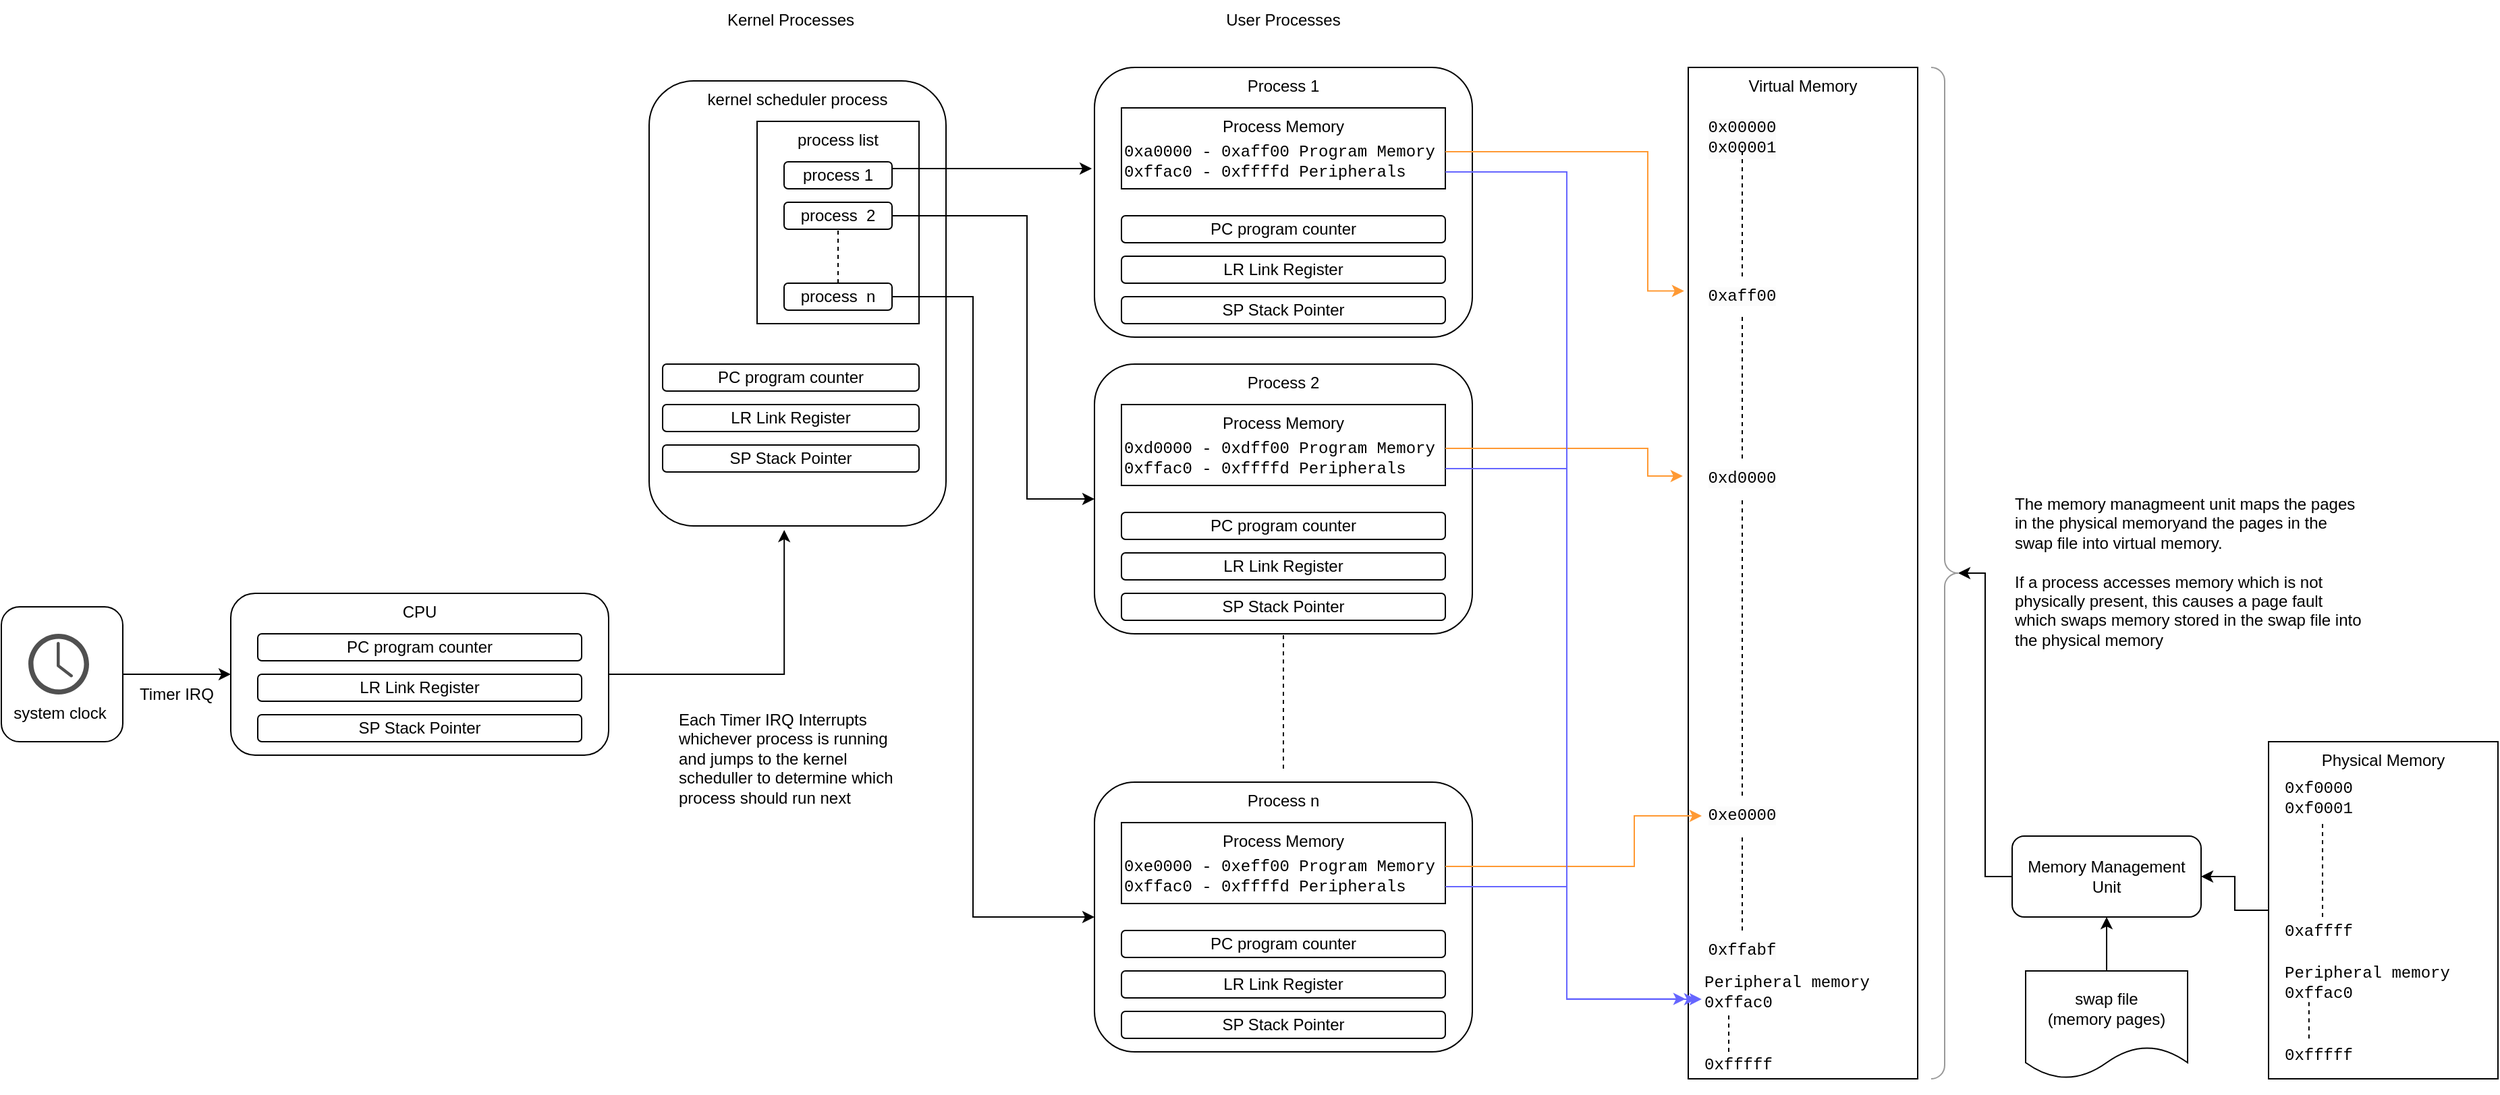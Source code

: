 <mxfile version="24.7.17">
  <diagram name="Page-1" id="zYHR-o1ACghAhOg8VMQh">
    <mxGraphModel dx="1434" dy="836" grid="1" gridSize="10" guides="1" tooltips="1" connect="1" arrows="1" fold="1" page="1" pageScale="1" pageWidth="2339" pageHeight="3300" math="0" shadow="0">
      <root>
        <mxCell id="0" />
        <mxCell id="1" parent="0" />
        <mxCell id="r9QmBJwEoFi95uxMMXEV-9" value="" style="group" parent="1" vertex="1" connectable="0">
          <mxGeometry x="850" y="140" width="280" height="200" as="geometry" />
        </mxCell>
        <mxCell id="r9QmBJwEoFi95uxMMXEV-1" value="Process 1" style="rounded=1;whiteSpace=wrap;html=1;verticalAlign=top;" parent="r9QmBJwEoFi95uxMMXEV-9" vertex="1">
          <mxGeometry width="280" height="200" as="geometry" />
        </mxCell>
        <mxCell id="r9QmBJwEoFi95uxMMXEV-4" value="PC program counter" style="rounded=1;whiteSpace=wrap;html=1;" parent="r9QmBJwEoFi95uxMMXEV-9" vertex="1">
          <mxGeometry x="20" y="110" width="240" height="20" as="geometry" />
        </mxCell>
        <mxCell id="r9QmBJwEoFi95uxMMXEV-5" value="SP Stack Pointer" style="rounded=1;whiteSpace=wrap;html=1;" parent="r9QmBJwEoFi95uxMMXEV-9" vertex="1">
          <mxGeometry x="20" y="170" width="240" height="20" as="geometry" />
        </mxCell>
        <mxCell id="r9QmBJwEoFi95uxMMXEV-6" value="LR Link Register" style="rounded=1;whiteSpace=wrap;html=1;" parent="r9QmBJwEoFi95uxMMXEV-9" vertex="1">
          <mxGeometry x="20" y="140" width="240" height="20" as="geometry" />
        </mxCell>
        <mxCell id="r9QmBJwEoFi95uxMMXEV-8" value="" style="group" parent="r9QmBJwEoFi95uxMMXEV-9" vertex="1" connectable="0">
          <mxGeometry x="20" y="30" width="240" height="60" as="geometry" />
        </mxCell>
        <mxCell id="r9QmBJwEoFi95uxMMXEV-7" value="Process Memory" style="rounded=0;whiteSpace=wrap;html=1;align=center;verticalAlign=top;" parent="r9QmBJwEoFi95uxMMXEV-8" vertex="1">
          <mxGeometry width="240" height="60" as="geometry" />
        </mxCell>
        <mxCell id="r9QmBJwEoFi95uxMMXEV-3" value="&lt;div&gt;0xa0000 - 0xaff00 Program Memory&lt;/div&gt;0xffac0 - 0xffffd Peripherals" style="text;html=1;align=left;verticalAlign=middle;whiteSpace=wrap;rounded=0;fontFamily=Courier New;" parent="r9QmBJwEoFi95uxMMXEV-8" vertex="1">
          <mxGeometry y="25" width="240" height="30" as="geometry" />
        </mxCell>
        <mxCell id="r9QmBJwEoFi95uxMMXEV-10" value="" style="group" parent="1" vertex="1" connectable="0">
          <mxGeometry x="850" y="360" width="280" height="200" as="geometry" />
        </mxCell>
        <mxCell id="r9QmBJwEoFi95uxMMXEV-11" value="Process 2" style="rounded=1;whiteSpace=wrap;html=1;verticalAlign=top;" parent="r9QmBJwEoFi95uxMMXEV-10" vertex="1">
          <mxGeometry width="280" height="200" as="geometry" />
        </mxCell>
        <mxCell id="r9QmBJwEoFi95uxMMXEV-12" value="PC program counter" style="rounded=1;whiteSpace=wrap;html=1;" parent="r9QmBJwEoFi95uxMMXEV-10" vertex="1">
          <mxGeometry x="20" y="110" width="240" height="20" as="geometry" />
        </mxCell>
        <mxCell id="r9QmBJwEoFi95uxMMXEV-13" value="SP Stack Pointer" style="rounded=1;whiteSpace=wrap;html=1;" parent="r9QmBJwEoFi95uxMMXEV-10" vertex="1">
          <mxGeometry x="20" y="170" width="240" height="20" as="geometry" />
        </mxCell>
        <mxCell id="r9QmBJwEoFi95uxMMXEV-14" value="LR Link Register" style="rounded=1;whiteSpace=wrap;html=1;" parent="r9QmBJwEoFi95uxMMXEV-10" vertex="1">
          <mxGeometry x="20" y="140" width="240" height="20" as="geometry" />
        </mxCell>
        <mxCell id="r9QmBJwEoFi95uxMMXEV-15" value="" style="group" parent="r9QmBJwEoFi95uxMMXEV-10" vertex="1" connectable="0">
          <mxGeometry x="20" y="30" width="240" height="60" as="geometry" />
        </mxCell>
        <mxCell id="r9QmBJwEoFi95uxMMXEV-16" value="Process Memory" style="rounded=0;whiteSpace=wrap;html=1;align=center;verticalAlign=top;" parent="r9QmBJwEoFi95uxMMXEV-15" vertex="1">
          <mxGeometry width="240" height="60" as="geometry" />
        </mxCell>
        <mxCell id="r9QmBJwEoFi95uxMMXEV-17" value="&lt;div&gt;0xd0000 - 0xdff00 Program Memory&lt;/div&gt;0xffac0 - 0xffffd Peripherals" style="text;html=1;align=left;verticalAlign=middle;whiteSpace=wrap;rounded=0;fontFamily=Courier New;" parent="r9QmBJwEoFi95uxMMXEV-15" vertex="1">
          <mxGeometry y="25" width="240" height="30" as="geometry" />
        </mxCell>
        <mxCell id="r9QmBJwEoFi95uxMMXEV-19" value="" style="group" parent="1" vertex="1" connectable="0">
          <mxGeometry x="850" y="670" width="280" height="200" as="geometry" />
        </mxCell>
        <mxCell id="r9QmBJwEoFi95uxMMXEV-20" value="Process n" style="rounded=1;whiteSpace=wrap;html=1;verticalAlign=top;" parent="r9QmBJwEoFi95uxMMXEV-19" vertex="1">
          <mxGeometry width="280" height="200" as="geometry" />
        </mxCell>
        <mxCell id="r9QmBJwEoFi95uxMMXEV-21" value="PC program counter" style="rounded=1;whiteSpace=wrap;html=1;" parent="r9QmBJwEoFi95uxMMXEV-19" vertex="1">
          <mxGeometry x="20" y="110" width="240" height="20" as="geometry" />
        </mxCell>
        <mxCell id="r9QmBJwEoFi95uxMMXEV-22" value="SP Stack Pointer" style="rounded=1;whiteSpace=wrap;html=1;" parent="r9QmBJwEoFi95uxMMXEV-19" vertex="1">
          <mxGeometry x="20" y="170" width="240" height="20" as="geometry" />
        </mxCell>
        <mxCell id="r9QmBJwEoFi95uxMMXEV-23" value="LR Link Register" style="rounded=1;whiteSpace=wrap;html=1;" parent="r9QmBJwEoFi95uxMMXEV-19" vertex="1">
          <mxGeometry x="20" y="140" width="240" height="20" as="geometry" />
        </mxCell>
        <mxCell id="r9QmBJwEoFi95uxMMXEV-24" value="" style="group" parent="r9QmBJwEoFi95uxMMXEV-19" vertex="1" connectable="0">
          <mxGeometry x="20" y="30" width="240" height="60" as="geometry" />
        </mxCell>
        <mxCell id="r9QmBJwEoFi95uxMMXEV-25" value="Process Memory" style="rounded=0;whiteSpace=wrap;html=1;align=center;verticalAlign=top;" parent="r9QmBJwEoFi95uxMMXEV-24" vertex="1">
          <mxGeometry width="240" height="60" as="geometry" />
        </mxCell>
        <mxCell id="r9QmBJwEoFi95uxMMXEV-26" value="&lt;div&gt;0xe0000 - 0xeff00 Program Memory&lt;/div&gt;0xffac0 - 0xffffd Peripherals" style="text;html=1;align=left;verticalAlign=middle;whiteSpace=wrap;rounded=0;fontFamily=Courier New;" parent="r9QmBJwEoFi95uxMMXEV-24" vertex="1">
          <mxGeometry y="25" width="240" height="30" as="geometry" />
        </mxCell>
        <mxCell id="r9QmBJwEoFi95uxMMXEV-27" value="" style="endArrow=none;dashed=1;html=1;rounded=0;" parent="1" edge="1">
          <mxGeometry width="50" height="50" relative="1" as="geometry">
            <mxPoint x="990" y="660" as="sourcePoint" />
            <mxPoint x="990" y="560" as="targetPoint" />
          </mxGeometry>
        </mxCell>
        <mxCell id="r9QmBJwEoFi95uxMMXEV-29" value="kernel scheduler process" style="rounded=1;whiteSpace=wrap;html=1;verticalAlign=top;" parent="1" vertex="1">
          <mxGeometry x="520" y="150" width="220" height="330" as="geometry" />
        </mxCell>
        <mxCell id="r9QmBJwEoFi95uxMMXEV-30" value="process list" style="rounded=0;whiteSpace=wrap;html=1;verticalAlign=top;" parent="1" vertex="1">
          <mxGeometry x="600" y="180" width="120" height="150" as="geometry" />
        </mxCell>
        <mxCell id="r9QmBJwEoFi95uxMMXEV-31" value="process 1" style="rounded=1;whiteSpace=wrap;html=1;" parent="1" vertex="1">
          <mxGeometry x="620" y="210" width="80" height="20" as="geometry" />
        </mxCell>
        <mxCell id="r9QmBJwEoFi95uxMMXEV-51" style="edgeStyle=orthogonalEdgeStyle;rounded=0;orthogonalLoop=1;jettySize=auto;html=1;exitX=1;exitY=0.5;exitDx=0;exitDy=0;entryX=0;entryY=0.5;entryDx=0;entryDy=0;" parent="1" source="r9QmBJwEoFi95uxMMXEV-32" target="r9QmBJwEoFi95uxMMXEV-11" edge="1">
          <mxGeometry relative="1" as="geometry">
            <Array as="points">
              <mxPoint x="800" y="250" />
              <mxPoint x="800" y="460" />
            </Array>
          </mxGeometry>
        </mxCell>
        <mxCell id="r9QmBJwEoFi95uxMMXEV-32" value="process&amp;nbsp; 2" style="rounded=1;whiteSpace=wrap;html=1;" parent="1" vertex="1">
          <mxGeometry x="620" y="240" width="80" height="20" as="geometry" />
        </mxCell>
        <mxCell id="r9QmBJwEoFi95uxMMXEV-52" style="edgeStyle=orthogonalEdgeStyle;rounded=0;orthogonalLoop=1;jettySize=auto;html=1;exitX=1;exitY=0.5;exitDx=0;exitDy=0;entryX=0;entryY=0.5;entryDx=0;entryDy=0;" parent="1" source="r9QmBJwEoFi95uxMMXEV-33" target="r9QmBJwEoFi95uxMMXEV-20" edge="1">
          <mxGeometry relative="1" as="geometry">
            <Array as="points">
              <mxPoint x="760" y="310" />
              <mxPoint x="760" y="770" />
            </Array>
          </mxGeometry>
        </mxCell>
        <mxCell id="r9QmBJwEoFi95uxMMXEV-33" value="process&amp;nbsp; n" style="rounded=1;whiteSpace=wrap;html=1;" parent="1" vertex="1">
          <mxGeometry x="620" y="300" width="80" height="20" as="geometry" />
        </mxCell>
        <mxCell id="r9QmBJwEoFi95uxMMXEV-34" value="" style="endArrow=none;dashed=1;html=1;rounded=0;entryX=0.5;entryY=1;entryDx=0;entryDy=0;exitX=0.5;exitY=0;exitDx=0;exitDy=0;" parent="1" source="r9QmBJwEoFi95uxMMXEV-33" target="r9QmBJwEoFi95uxMMXEV-32" edge="1">
          <mxGeometry width="50" height="50" relative="1" as="geometry">
            <mxPoint x="980" y="340" as="sourcePoint" />
            <mxPoint x="1030" y="290" as="targetPoint" />
            <Array as="points" />
          </mxGeometry>
        </mxCell>
        <mxCell id="r9QmBJwEoFi95uxMMXEV-39" value="" style="group" parent="1" vertex="1" connectable="0">
          <mxGeometry x="210" y="530" width="280" height="120" as="geometry" />
        </mxCell>
        <mxCell id="r9QmBJwEoFi95uxMMXEV-35" value="CPU" style="rounded=1;whiteSpace=wrap;html=1;verticalAlign=top;" parent="r9QmBJwEoFi95uxMMXEV-39" vertex="1">
          <mxGeometry width="280" height="120" as="geometry" />
        </mxCell>
        <mxCell id="r9QmBJwEoFi95uxMMXEV-36" value="PC program counter" style="rounded=1;whiteSpace=wrap;html=1;" parent="r9QmBJwEoFi95uxMMXEV-39" vertex="1">
          <mxGeometry x="20" y="30" width="240" height="20" as="geometry" />
        </mxCell>
        <mxCell id="r9QmBJwEoFi95uxMMXEV-37" value="SP Stack Pointer" style="rounded=1;whiteSpace=wrap;html=1;" parent="r9QmBJwEoFi95uxMMXEV-39" vertex="1">
          <mxGeometry x="20" y="90" width="240" height="20" as="geometry" />
        </mxCell>
        <mxCell id="r9QmBJwEoFi95uxMMXEV-38" value="LR Link Register" style="rounded=1;whiteSpace=wrap;html=1;" parent="r9QmBJwEoFi95uxMMXEV-39" vertex="1">
          <mxGeometry x="20" y="60" width="240" height="20" as="geometry" />
        </mxCell>
        <mxCell id="r9QmBJwEoFi95uxMMXEV-43" value="" style="group" parent="1" vertex="1" connectable="0">
          <mxGeometry x="40" y="540" width="90" height="100" as="geometry" />
        </mxCell>
        <mxCell id="r9QmBJwEoFi95uxMMXEV-42" value="" style="rounded=1;whiteSpace=wrap;html=1;" parent="r9QmBJwEoFi95uxMMXEV-43" vertex="1">
          <mxGeometry width="90" height="100" as="geometry" />
        </mxCell>
        <mxCell id="r9QmBJwEoFi95uxMMXEV-40" value="system clock" style="sketch=0;pointerEvents=1;shadow=0;dashed=0;html=1;strokeColor=none;fillColor=#505050;labelPosition=center;verticalLabelPosition=bottom;verticalAlign=top;outlineConnect=0;align=center;shape=mxgraph.office.concepts.clock;" parent="r9QmBJwEoFi95uxMMXEV-43" vertex="1">
          <mxGeometry x="20" y="20" width="45" height="45" as="geometry" />
        </mxCell>
        <mxCell id="r9QmBJwEoFi95uxMMXEV-45" style="edgeStyle=orthogonalEdgeStyle;rounded=0;orthogonalLoop=1;jettySize=auto;html=1;exitX=1;exitY=0.5;exitDx=0;exitDy=0;" parent="1" source="r9QmBJwEoFi95uxMMXEV-42" target="r9QmBJwEoFi95uxMMXEV-35" edge="1">
          <mxGeometry relative="1" as="geometry" />
        </mxCell>
        <mxCell id="r9QmBJwEoFi95uxMMXEV-46" value="Timer IRQ" style="text;html=1;align=center;verticalAlign=middle;whiteSpace=wrap;rounded=0;" parent="1" vertex="1">
          <mxGeometry x="140" y="590" width="60" height="30" as="geometry" />
        </mxCell>
        <mxCell id="r9QmBJwEoFi95uxMMXEV-47" value="PC program counter" style="rounded=1;whiteSpace=wrap;html=1;" parent="1" vertex="1">
          <mxGeometry x="530" y="360" width="190" height="20" as="geometry" />
        </mxCell>
        <mxCell id="r9QmBJwEoFi95uxMMXEV-48" value="SP Stack Pointer" style="rounded=1;whiteSpace=wrap;html=1;" parent="1" vertex="1">
          <mxGeometry x="530" y="420" width="190" height="20" as="geometry" />
        </mxCell>
        <mxCell id="r9QmBJwEoFi95uxMMXEV-49" value="LR Link Register" style="rounded=1;whiteSpace=wrap;html=1;" parent="1" vertex="1">
          <mxGeometry x="530" y="390" width="190" height="20" as="geometry" />
        </mxCell>
        <mxCell id="r9QmBJwEoFi95uxMMXEV-50" style="edgeStyle=orthogonalEdgeStyle;rounded=0;orthogonalLoop=1;jettySize=auto;html=1;exitX=1;exitY=0.25;exitDx=0;exitDy=0;entryX=-0.007;entryY=0.375;entryDx=0;entryDy=0;entryPerimeter=0;" parent="1" source="r9QmBJwEoFi95uxMMXEV-31" target="r9QmBJwEoFi95uxMMXEV-1" edge="1">
          <mxGeometry relative="1" as="geometry" />
        </mxCell>
        <mxCell id="r9QmBJwEoFi95uxMMXEV-53" style="edgeStyle=orthogonalEdgeStyle;rounded=0;orthogonalLoop=1;jettySize=auto;html=1;entryX=0.455;entryY=1.009;entryDx=0;entryDy=0;entryPerimeter=0;" parent="1" source="r9QmBJwEoFi95uxMMXEV-35" target="r9QmBJwEoFi95uxMMXEV-29" edge="1">
          <mxGeometry relative="1" as="geometry" />
        </mxCell>
        <mxCell id="r9QmBJwEoFi95uxMMXEV-54" value="Each Timer IRQ Interrupts whichever process is running and jumps to the kernel scheduller to determine which process should run next" style="text;html=1;align=left;verticalAlign=top;whiteSpace=wrap;rounded=0;" parent="1" vertex="1">
          <mxGeometry x="540" y="610" width="170" height="120" as="geometry" />
        </mxCell>
        <mxCell id="r9QmBJwEoFi95uxMMXEV-95" style="edgeStyle=orthogonalEdgeStyle;rounded=0;orthogonalLoop=1;jettySize=auto;html=1;" parent="1" source="r9QmBJwEoFi95uxMMXEV-73" target="r9QmBJwEoFi95uxMMXEV-93" edge="1">
          <mxGeometry relative="1" as="geometry" />
        </mxCell>
        <mxCell id="r9QmBJwEoFi95uxMMXEV-73" value="Memory Management Unit" style="rounded=1;whiteSpace=wrap;html=1;" parent="1" vertex="1">
          <mxGeometry x="1530" y="710" width="140" height="60" as="geometry" />
        </mxCell>
        <mxCell id="r9QmBJwEoFi95uxMMXEV-96" style="edgeStyle=orthogonalEdgeStyle;rounded=0;orthogonalLoop=1;jettySize=auto;html=1;entryX=0.5;entryY=1;entryDx=0;entryDy=0;" parent="1" source="r9QmBJwEoFi95uxMMXEV-74" target="r9QmBJwEoFi95uxMMXEV-73" edge="1">
          <mxGeometry relative="1" as="geometry" />
        </mxCell>
        <mxCell id="r9QmBJwEoFi95uxMMXEV-74" value="swap file&lt;div&gt;(memory pages)&lt;/div&gt;" style="shape=document;whiteSpace=wrap;html=1;boundedLbl=1;" parent="1" vertex="1">
          <mxGeometry x="1540" y="810" width="120" height="80" as="geometry" />
        </mxCell>
        <mxCell id="r9QmBJwEoFi95uxMMXEV-75" style="edgeStyle=orthogonalEdgeStyle;rounded=0;orthogonalLoop=1;jettySize=auto;html=1;entryX=-0.018;entryY=0.221;entryDx=0;entryDy=0;entryPerimeter=0;exitX=1;exitY=0.25;exitDx=0;exitDy=0;strokeColor=#FF9933;" parent="1" source="r9QmBJwEoFi95uxMMXEV-3" target="r9QmBJwEoFi95uxMMXEV-56" edge="1">
          <mxGeometry relative="1" as="geometry">
            <Array as="points">
              <mxPoint x="1260" y="203" />
              <mxPoint x="1260" y="306" />
            </Array>
          </mxGeometry>
        </mxCell>
        <mxCell id="r9QmBJwEoFi95uxMMXEV-77" style="edgeStyle=orthogonalEdgeStyle;rounded=0;orthogonalLoop=1;jettySize=auto;html=1;exitX=1;exitY=0.25;exitDx=0;exitDy=0;entryX=-0.024;entryY=0.404;entryDx=0;entryDy=0;entryPerimeter=0;strokeColor=#FF9933;" parent="1" source="r9QmBJwEoFi95uxMMXEV-17" target="r9QmBJwEoFi95uxMMXEV-56" edge="1">
          <mxGeometry relative="1" as="geometry">
            <Array as="points">
              <mxPoint x="1260" y="423" />
              <mxPoint x="1260" y="443" />
            </Array>
          </mxGeometry>
        </mxCell>
        <mxCell id="r9QmBJwEoFi95uxMMXEV-56" value="Virtual Memory" style="rounded=0;whiteSpace=wrap;html=1;verticalAlign=top;" parent="1" vertex="1">
          <mxGeometry x="1290" y="140" width="170" height="750" as="geometry" />
        </mxCell>
        <mxCell id="r9QmBJwEoFi95uxMMXEV-57" value="&lt;div&gt;&lt;div&gt;&lt;div&gt;&lt;div&gt;&lt;span style=&quot;font-family: &amp;quot;Courier New&amp;quot;; background-color: initial;&quot;&gt;Peripheral memory&lt;/span&gt;&lt;br&gt;&lt;/div&gt;&lt;/div&gt;&lt;div&gt;&lt;font face=&quot;Courier New&quot;&gt;0xffac0&lt;/font&gt;&lt;/div&gt;&lt;div&gt;&lt;br&gt;&lt;/div&gt;&lt;/div&gt;&lt;div&gt;&lt;font face=&quot;Courier New&quot;&gt;&lt;br&gt;&lt;/font&gt;&lt;/div&gt;&lt;div&gt;&lt;font face=&quot;Courier New&quot;&gt;0xfffff&lt;/font&gt;&lt;/div&gt;&lt;div&gt;&lt;br&gt;&lt;/div&gt;&lt;/div&gt;" style="text;html=1;align=left;verticalAlign=top;whiteSpace=wrap;rounded=0;" parent="1" vertex="1">
          <mxGeometry x="1300" y="804" width="150" height="76" as="geometry" />
        </mxCell>
        <mxCell id="r9QmBJwEoFi95uxMMXEV-61" value="" style="endArrow=none;dashed=1;html=1;rounded=0;" parent="1" edge="1">
          <mxGeometry width="50" height="50" relative="1" as="geometry">
            <mxPoint x="1320" y="870" as="sourcePoint" />
            <mxPoint x="1320" y="840" as="targetPoint" />
            <Array as="points">
              <mxPoint x="1320" y="870" />
            </Array>
          </mxGeometry>
        </mxCell>
        <mxCell id="r9QmBJwEoFi95uxMMXEV-79" value="&lt;span style=&quot;forced-color-adjust: none; color: rgb(0, 0, 0); font-size: 12px; font-style: normal; font-variant-ligatures: normal; font-variant-caps: normal; font-weight: 400; letter-spacing: normal; orphans: 2; text-align: left; text-indent: 0px; text-transform: none; widows: 2; word-spacing: 0px; -webkit-text-stroke-width: 0px; white-space: normal; background-color: rgb(251, 251, 251); text-decoration-thickness: initial; text-decoration-style: initial; text-decoration-color: initial; font-family: &amp;quot;Courier New&amp;quot;;&quot;&gt;0x00000&lt;/span&gt;&lt;div style=&quot;forced-color-adjust: none; color: rgb(0, 0, 0); font-family: Helvetica; font-size: 12px; font-style: normal; font-variant-ligatures: normal; font-variant-caps: normal; font-weight: 400; letter-spacing: normal; orphans: 2; text-align: left; text-indent: 0px; text-transform: none; widows: 2; word-spacing: 0px; -webkit-text-stroke-width: 0px; white-space: normal; background-color: rgb(251, 251, 251); text-decoration-thickness: initial; text-decoration-style: initial; text-decoration-color: initial;&quot;&gt;&lt;div style=&quot;forced-color-adjust: none;&quot;&gt;&lt;font style=&quot;forced-color-adjust: none;&quot; face=&quot;Courier New&quot;&gt;0x00001&lt;/font&gt;&lt;/div&gt;&lt;/div&gt;&lt;div&gt;&lt;br/&gt;&lt;/div&gt;" style="text;html=1;align=center;verticalAlign=top;whiteSpace=wrap;rounded=0;" parent="1" vertex="1">
          <mxGeometry x="1300" y="170" width="60" height="30" as="geometry" />
        </mxCell>
        <mxCell id="r9QmBJwEoFi95uxMMXEV-80" value="&lt;span style=&quot;forced-color-adjust: none; color: rgb(0, 0, 0); font-size: 12px; font-style: normal; font-variant-ligatures: normal; font-variant-caps: normal; font-weight: 400; letter-spacing: normal; orphans: 2; text-align: left; text-indent: 0px; text-transform: none; widows: 2; word-spacing: 0px; -webkit-text-stroke-width: 0px; white-space: normal; background-color: rgb(251, 251, 251); text-decoration-thickness: initial; text-decoration-style: initial; text-decoration-color: initial; font-family: &amp;quot;Courier New&amp;quot;;&quot;&gt;0xaff00&lt;/span&gt;&lt;div&gt;&lt;br&gt;&lt;/div&gt;" style="text;html=1;align=center;verticalAlign=top;whiteSpace=wrap;rounded=0;" parent="1" vertex="1">
          <mxGeometry x="1300" y="295" width="60" height="30" as="geometry" />
        </mxCell>
        <mxCell id="r9QmBJwEoFi95uxMMXEV-81" value="&lt;span style=&quot;forced-color-adjust: none; color: rgb(0, 0, 0); font-size: 12px; font-style: normal; font-variant-ligatures: normal; font-variant-caps: normal; font-weight: 400; letter-spacing: normal; orphans: 2; text-align: left; text-indent: 0px; text-transform: none; widows: 2; word-spacing: 0px; -webkit-text-stroke-width: 0px; white-space: normal; background-color: rgb(251, 251, 251); text-decoration-thickness: initial; text-decoration-style: initial; text-decoration-color: initial; font-family: &amp;quot;Courier New&amp;quot;;&quot;&gt;0xd0000&lt;/span&gt;&lt;div&gt;&lt;br&gt;&lt;/div&gt;" style="text;html=1;align=center;verticalAlign=top;whiteSpace=wrap;rounded=0;" parent="1" vertex="1">
          <mxGeometry x="1300" y="430" width="60" height="30" as="geometry" />
        </mxCell>
        <mxCell id="r9QmBJwEoFi95uxMMXEV-82" value="&lt;span style=&quot;forced-color-adjust: none; color: rgb(0, 0, 0); font-size: 12px; font-style: normal; font-variant-ligatures: normal; font-variant-caps: normal; font-weight: 400; letter-spacing: normal; orphans: 2; text-align: left; text-indent: 0px; text-transform: none; widows: 2; word-spacing: 0px; -webkit-text-stroke-width: 0px; white-space: normal; background-color: rgb(251, 251, 251); text-decoration-thickness: initial; text-decoration-style: initial; text-decoration-color: initial; font-family: &amp;quot;Courier New&amp;quot;;&quot;&gt;0xe0000&lt;/span&gt;&lt;div&gt;&lt;br&gt;&lt;/div&gt;" style="text;html=1;align=center;verticalAlign=top;whiteSpace=wrap;rounded=0;" parent="1" vertex="1">
          <mxGeometry x="1300" y="680" width="60" height="30" as="geometry" />
        </mxCell>
        <mxCell id="r9QmBJwEoFi95uxMMXEV-72" value="" style="group" parent="1" vertex="1" connectable="0">
          <mxGeometry x="1720" y="640" width="170" height="250" as="geometry" />
        </mxCell>
        <mxCell id="r9QmBJwEoFi95uxMMXEV-64" value="Physical Memory" style="rounded=0;whiteSpace=wrap;html=1;verticalAlign=top;" parent="r9QmBJwEoFi95uxMMXEV-72" vertex="1">
          <mxGeometry width="170" height="250" as="geometry" />
        </mxCell>
        <mxCell id="r9QmBJwEoFi95uxMMXEV-65" value="&lt;span style=&quot;font-family: &amp;quot;Courier New&amp;quot;;&quot;&gt;0xf0000&lt;/span&gt;&lt;div&gt;&lt;div style=&quot;&quot;&gt;&lt;font face=&quot;Courier New&quot;&gt;0xf0001&lt;/font&gt;&lt;/div&gt;&lt;div style=&quot;&quot;&gt;&lt;font face=&quot;Courier New&quot;&gt;&lt;br&gt;&lt;/font&gt;&lt;/div&gt;&lt;div style=&quot;&quot;&gt;&lt;font face=&quot;Courier New&quot;&gt;&lt;br&gt;&lt;/font&gt;&lt;/div&gt;&lt;div style=&quot;&quot;&gt;&lt;br&gt;&lt;/div&gt;&lt;div style=&quot;&quot;&gt;&lt;br&gt;&lt;/div&gt;&lt;div style=&quot;&quot;&gt;&lt;font face=&quot;Courier New&quot;&gt;&lt;br&gt;&lt;/font&gt;&lt;/div&gt;&lt;div&gt;&lt;span style=&quot;font-family: &amp;quot;Courier New&amp;quot;;&quot;&gt;0xaffff&lt;/span&gt;&lt;/div&gt;&lt;/div&gt;&lt;div&gt;&lt;span style=&quot;font-family: &amp;quot;Courier New&amp;quot;;&quot;&gt;&lt;br&gt;&lt;/span&gt;&lt;/div&gt;&lt;div&gt;&lt;span style=&quot;font-family: &amp;quot;Courier New&amp;quot;;&quot;&gt;Peripheral memory&lt;/span&gt;&lt;/div&gt;&lt;div style=&quot;&quot;&gt;&lt;font face=&quot;Courier New&quot;&gt;0xffac0&lt;/font&gt;&lt;/div&gt;&lt;div style=&quot;&quot;&gt;&lt;font face=&quot;Courier New&quot;&gt;&lt;br&gt;&lt;/font&gt;&lt;/div&gt;&lt;div style=&quot;&quot;&gt;&lt;font face=&quot;Courier New&quot;&gt;&lt;br&gt;&lt;/font&gt;&lt;/div&gt;&lt;div style=&quot;&quot;&gt;&lt;font face=&quot;Courier New&quot;&gt;0xfffff&lt;/font&gt;&lt;/div&gt;" style="text;html=1;align=left;verticalAlign=top;whiteSpace=wrap;rounded=0;" parent="r9QmBJwEoFi95uxMMXEV-72" vertex="1">
          <mxGeometry x="10" y="20" width="150" height="190" as="geometry" />
        </mxCell>
        <mxCell id="r9QmBJwEoFi95uxMMXEV-70" value="" style="endArrow=none;dashed=1;html=1;rounded=0;exitX=0.133;exitY=1.053;exitDx=0;exitDy=0;exitPerimeter=0;entryX=0.133;entryY=0.895;entryDx=0;entryDy=0;entryPerimeter=0;" parent="r9QmBJwEoFi95uxMMXEV-72" source="r9QmBJwEoFi95uxMMXEV-65" target="r9QmBJwEoFi95uxMMXEV-65" edge="1">
          <mxGeometry width="50" height="50" relative="1" as="geometry">
            <mxPoint x="-420" y="-100" as="sourcePoint" />
            <mxPoint x="-370" y="-150" as="targetPoint" />
          </mxGeometry>
        </mxCell>
        <mxCell id="r9QmBJwEoFi95uxMMXEV-71" value="" style="endArrow=none;dashed=1;html=1;rounded=0;entryX=0.2;entryY=0.211;entryDx=0;entryDy=0;entryPerimeter=0;exitX=0.2;exitY=0.579;exitDx=0;exitDy=0;exitPerimeter=0;" parent="r9QmBJwEoFi95uxMMXEV-72" source="r9QmBJwEoFi95uxMMXEV-65" target="r9QmBJwEoFi95uxMMXEV-65" edge="1">
          <mxGeometry width="50" height="50" relative="1" as="geometry">
            <mxPoint x="-420" y="-100" as="sourcePoint" />
            <mxPoint x="-100" y="80" as="targetPoint" />
          </mxGeometry>
        </mxCell>
        <mxCell id="r9QmBJwEoFi95uxMMXEV-83" value="" style="endArrow=none;dashed=1;html=1;rounded=0;exitX=0.5;exitY=0;exitDx=0;exitDy=0;" parent="1" source="r9QmBJwEoFi95uxMMXEV-80" target="r9QmBJwEoFi95uxMMXEV-79" edge="1">
          <mxGeometry width="50" height="50" relative="1" as="geometry">
            <mxPoint x="1260" y="530" as="sourcePoint" />
            <mxPoint x="1310" y="480" as="targetPoint" />
          </mxGeometry>
        </mxCell>
        <mxCell id="r9QmBJwEoFi95uxMMXEV-84" value="" style="endArrow=none;dashed=1;html=1;rounded=0;entryX=0.5;entryY=1;entryDx=0;entryDy=0;" parent="1" source="r9QmBJwEoFi95uxMMXEV-81" target="r9QmBJwEoFi95uxMMXEV-80" edge="1">
          <mxGeometry width="50" height="50" relative="1" as="geometry">
            <mxPoint x="1260" y="530" as="sourcePoint" />
            <mxPoint x="1310" y="480" as="targetPoint" />
          </mxGeometry>
        </mxCell>
        <mxCell id="r9QmBJwEoFi95uxMMXEV-85" value="" style="endArrow=none;dashed=1;html=1;rounded=0;entryX=0.5;entryY=1;entryDx=0;entryDy=0;exitX=0.5;exitY=0;exitDx=0;exitDy=0;" parent="1" source="r9QmBJwEoFi95uxMMXEV-82" target="r9QmBJwEoFi95uxMMXEV-81" edge="1">
          <mxGeometry width="50" height="50" relative="1" as="geometry">
            <mxPoint x="1260" y="530" as="sourcePoint" />
            <mxPoint x="1310" y="480" as="targetPoint" />
          </mxGeometry>
        </mxCell>
        <mxCell id="r9QmBJwEoFi95uxMMXEV-86" value="&lt;span style=&quot;forced-color-adjust: none; color: rgb(0, 0, 0); font-size: 12px; font-style: normal; font-variant-ligatures: normal; font-variant-caps: normal; font-weight: 400; letter-spacing: normal; orphans: 2; text-align: left; text-indent: 0px; text-transform: none; widows: 2; word-spacing: 0px; -webkit-text-stroke-width: 0px; white-space: normal; background-color: rgb(251, 251, 251); text-decoration-thickness: initial; text-decoration-style: initial; text-decoration-color: initial; font-family: &amp;quot;Courier New&amp;quot;;&quot;&gt;0xffabf&lt;/span&gt;&lt;div&gt;&lt;br&gt;&lt;/div&gt;" style="text;html=1;align=center;verticalAlign=top;whiteSpace=wrap;rounded=0;" parent="1" vertex="1">
          <mxGeometry x="1300" y="780" width="60" height="30" as="geometry" />
        </mxCell>
        <mxCell id="r9QmBJwEoFi95uxMMXEV-87" value="" style="endArrow=none;dashed=1;html=1;rounded=0;entryX=0.5;entryY=1;entryDx=0;entryDy=0;" parent="1" source="r9QmBJwEoFi95uxMMXEV-86" target="r9QmBJwEoFi95uxMMXEV-82" edge="1">
          <mxGeometry width="50" height="50" relative="1" as="geometry">
            <mxPoint x="1260" y="530" as="sourcePoint" />
            <mxPoint x="1310" y="480" as="targetPoint" />
          </mxGeometry>
        </mxCell>
        <mxCell id="r9QmBJwEoFi95uxMMXEV-89" style="edgeStyle=orthogonalEdgeStyle;rounded=0;orthogonalLoop=1;jettySize=auto;html=1;exitX=1;exitY=0.25;exitDx=0;exitDy=0;entryX=0;entryY=0.5;entryDx=0;entryDy=0;strokeColor=#FF9933;" parent="1" source="r9QmBJwEoFi95uxMMXEV-26" target="r9QmBJwEoFi95uxMMXEV-82" edge="1">
          <mxGeometry relative="1" as="geometry">
            <Array as="points">
              <mxPoint x="1250" y="733" />
              <mxPoint x="1250" y="695" />
            </Array>
          </mxGeometry>
        </mxCell>
        <mxCell id="r9QmBJwEoFi95uxMMXEV-90" style="edgeStyle=orthogonalEdgeStyle;rounded=0;orthogonalLoop=1;jettySize=auto;html=1;exitX=1;exitY=0.75;exitDx=0;exitDy=0;entryX=0;entryY=0.355;entryDx=0;entryDy=0;entryPerimeter=0;strokeColor=#6666FF;" parent="1" source="r9QmBJwEoFi95uxMMXEV-26" target="r9QmBJwEoFi95uxMMXEV-57" edge="1">
          <mxGeometry relative="1" as="geometry">
            <mxPoint x="1150" y="840" as="targetPoint" />
            <Array as="points">
              <mxPoint x="1200" y="748" />
              <mxPoint x="1200" y="831" />
            </Array>
          </mxGeometry>
        </mxCell>
        <mxCell id="r9QmBJwEoFi95uxMMXEV-91" style="edgeStyle=orthogonalEdgeStyle;rounded=0;orthogonalLoop=1;jettySize=auto;html=1;exitX=1;exitY=0.75;exitDx=0;exitDy=0;entryX=-0.027;entryY=0.355;entryDx=0;entryDy=0;entryPerimeter=0;strokeColor=#6666FF;" parent="1" source="r9QmBJwEoFi95uxMMXEV-3" target="r9QmBJwEoFi95uxMMXEV-57" edge="1">
          <mxGeometry relative="1" as="geometry">
            <Array as="points">
              <mxPoint x="1200" y="218" />
              <mxPoint x="1200" y="831" />
            </Array>
          </mxGeometry>
        </mxCell>
        <mxCell id="r9QmBJwEoFi95uxMMXEV-92" style="edgeStyle=orthogonalEdgeStyle;rounded=0;orthogonalLoop=1;jettySize=auto;html=1;exitX=1;exitY=0.75;exitDx=0;exitDy=0;entryX=-0.012;entryY=0.921;entryDx=0;entryDy=0;entryPerimeter=0;strokeColor=#6666FF;" parent="1" source="r9QmBJwEoFi95uxMMXEV-17" target="r9QmBJwEoFi95uxMMXEV-56" edge="1">
          <mxGeometry relative="1" as="geometry" />
        </mxCell>
        <mxCell id="r9QmBJwEoFi95uxMMXEV-93" value="" style="labelPosition=right;align=left;strokeWidth=1;shape=mxgraph.mockup.markup.curlyBrace;html=1;shadow=0;dashed=0;strokeColor=#999999;direction=north;rotation=-180;" parent="1" vertex="1">
          <mxGeometry x="1470" y="140" width="20" height="750" as="geometry" />
        </mxCell>
        <mxCell id="r9QmBJwEoFi95uxMMXEV-97" style="edgeStyle=orthogonalEdgeStyle;rounded=0;orthogonalLoop=1;jettySize=auto;html=1;entryX=1;entryY=0.5;entryDx=0;entryDy=0;" parent="1" source="r9QmBJwEoFi95uxMMXEV-64" target="r9QmBJwEoFi95uxMMXEV-73" edge="1">
          <mxGeometry relative="1" as="geometry" />
        </mxCell>
        <mxCell id="r9QmBJwEoFi95uxMMXEV-98" value="The memory managmeent unit maps the pages in the physical memoryand the pages in the swap file into virtual memory.&lt;div&gt;&lt;br&gt;&lt;/div&gt;&lt;div&gt;If a process accesses memory which is not physically present, this causes a page fault which swaps memory stored in the swap file into the physical memory&lt;/div&gt;" style="text;html=1;align=left;verticalAlign=top;whiteSpace=wrap;rounded=0;" parent="1" vertex="1">
          <mxGeometry x="1530" y="450" width="260" height="140" as="geometry" />
        </mxCell>
        <mxCell id="14MQ62T7yJvZnMbvUg5y-1" value="Kernel Processes" style="text;html=1;align=center;verticalAlign=middle;whiteSpace=wrap;rounded=0;" vertex="1" parent="1">
          <mxGeometry x="555" y="90" width="140" height="30" as="geometry" />
        </mxCell>
        <mxCell id="14MQ62T7yJvZnMbvUg5y-2" value="User Processes" style="text;html=1;align=center;verticalAlign=middle;whiteSpace=wrap;rounded=0;" vertex="1" parent="1">
          <mxGeometry x="920" y="90" width="140" height="30" as="geometry" />
        </mxCell>
      </root>
    </mxGraphModel>
  </diagram>
</mxfile>
